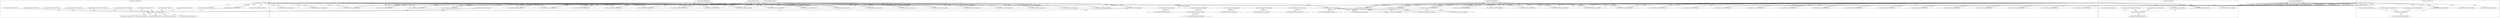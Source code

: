 digraph G {
	"10.1.80.1:40216#ServerID_OuterContainerID"->"1_fwatchdog#ServerID_667d78fb58-55kvm"[ label="GET" ];
	"10.1.80.1:40180#ServerID_OuterContainerID"->"1_fwatchdog#ServerID_0802701be25e"[ label="read" ];
	"10.1.80.1:40214#ServerID_OuterContainerID"->"1_fwatchdog#ServerID_667d78fb58-55kvm"[ label="GET" ];
	"1_fwatchdog#ServerID_667d78fb58-55kvm"->"10.1.80.1:40216#ServerID_OuterContainerID"[ label="RESPONSE" ];
	"10.1.80.1:45442#ServerID_OuterContainerID"->"1_fwatchdog#ServerID_6dcbcc88d5-j9zwp"[ label="GET" ];
	"1_fwatchdog#ServerID_667d78fb58-55kvm"->"10.1.80.1:40214#ServerID_OuterContainerID"[ label="RESPONSE" ];
	"10.1.80.1:45440#ServerID_OuterContainerID"->"1_fwatchdog#ServerID_6dcbcc88d5-j9zwp"[ label="GET" ];
	"1_fwatchdog#ServerID_6dcbcc88d5-j9zwp"->"10.1.80.1:45442#ServerID_OuterContainerID"[ label="RESPONSE" ];
	"1_fwatchdog#ServerID_6dcbcc88d5-j9zwp"->"10.1.80.1:45440#ServerID_OuterContainerID"[ label="RESPONSE" ];
	"10.1.80.1:40190#ServerID_OuterContainerID"->"1_fwatchdog#ServerID_8665dd9487-fclr8"[ label="GET" ];
	"1_fwatchdog#ServerID_8665dd9487-fclr8"->"10.1.80.1:40190#ServerID_OuterContainerID"[ label="RESPONSE" ];
	"10.1.80.1:40192#ServerID_OuterContainerID"->"1_fwatchdog#ServerID_8665dd9487-fclr8"[ label="GET" ];
	"1_fwatchdog#ServerID_8665dd9487-fclr8"->"10.1.80.1:40192#ServerID_OuterContainerID"[ label="RESPONSE" ];
	"10.1.80.1:48550#ServerID_OuterContainerID"->"1_fwatchdog#ServerID_76c96688d7-jnp5f"[ label="GET" ];
	"1_fwatchdog#ServerID_76c96688d7-jnp5f"->"10.1.80.1:48550#ServerID_OuterContainerID"[ label="RESPONSE" ];
	"10.1.80.1:48552#ServerID_OuterContainerID"->"1_fwatchdog#ServerID_76c96688d7-jnp5f"[ label="GET" ];
	"1_fwatchdog#ServerID_76c96688d7-jnp5f"->"10.1.80.1:48552#ServerID_OuterContainerID"[ label="RESPONSE" ];
	"10.1.80.1:40182#ServerID_OuterContainerID"->"1_fwatchdog#ServerID_0802701be25e"[ label="read" ];
	"10.1.80.93:37454#ServerID_OuterContainerID"->"1_fwatchdog#ServerID_6dcbcc88d5-j9zwp"[ label="POST" ];
	"1_fwatchdog#ServerID_6dcbcc88d5-j9zwp"->"gateway:8080#ServerID_OuterContainerID"[ label="POST" ];
	"1_fwatchdog#ServerID_6dcbcc88d5-j9zwp"->"10.1.80.93:8080#ServerID_OuterContainerID"[ label="POST" ];
	"10.1.80.93:33224#ServerID_OuterContainerID"->"1_fwatchdog#ServerID_8665dd9487-fclr8"[ label="POST" ];
	"1_fwatchdog#ServerID_8665dd9487-fclr8"->"10.1.80.93:33224#ServerID_OuterContainerID"[ label="RESPONSE" ];
	"10.1.80.93:8080#ServerID_OuterContainerID"->"1_fwatchdog#ServerID_6dcbcc88d5-j9zwp"[ label="RESPONSE" ];
	"gateway:8080#ServerID_OuterContainerID"->"1_fwatchdog#ServerID_6dcbcc88d5-j9zwp"[ label="RESPONSE" ];
	"10.1.80.93:40300#ServerID_OuterContainerID"->"1_fwatchdog#ServerID_76c96688d7-jnp5f"[ label="POST" ];
	"1_fwatchdog#ServerID_76c96688d7-jnp5f"->"10.1.80.93:40300#ServerID_OuterContainerID"[ label="RESPONSE" ];
	"1_fwatchdog#ServerID_6dcbcc88d5-j9zwp"->"10.1.80.93:37454#ServerID_OuterContainerID"[ label="RESPONSE" ];
	"1_fwatchdog#ServerID_0802701be25e"->"10.1.80.1:40182#ServerID_OuterContainerID"[ label="write" ];
	"10.1.80.1:40268#ServerID_OuterContainerID"->"1_fwatchdog#ServerID_667d78fb58-55kvm"[ label="GET" ];
	"10.1.80.1:40270#ServerID_OuterContainerID"->"1_fwatchdog#ServerID_667d78fb58-55kvm"[ label="GET" ];
	"1_fwatchdog#ServerID_667d78fb58-55kvm"->"10.1.80.1:40270#ServerID_OuterContainerID"[ label="RESPONSE" ];
	"1_fwatchdog#ServerID_0802701be25e"->"10.1.80.1:40180#ServerID_OuterContainerID"[ label="write" ];
	"1_fwatchdog#ServerID_667d78fb58-55kvm"->"10.1.80.1:40268#ServerID_OuterContainerID"[ label="RESPONSE" ];
	"10.1.80.1:45492#ServerID_OuterContainerID"->"1_fwatchdog#ServerID_6dcbcc88d5-j9zwp"[ label="GET" ];
	"1_fwatchdog#ServerID_6dcbcc88d5-j9zwp"->"10.1.80.1:45492#ServerID_OuterContainerID"[ label="RESPONSE" ];
	"10.1.80.1:45490#ServerID_OuterContainerID"->"1_fwatchdog#ServerID_6dcbcc88d5-j9zwp"[ label="GET" ];
	"1_fwatchdog#ServerID_6dcbcc88d5-j9zwp"->"10.1.80.1:45490#ServerID_OuterContainerID"[ label="RESPONSE" ];
	"10.1.80.1:40241#ServerID_OuterContainerID"->"1_fwatchdog#ServerID_8665dd9487-fclr8"[ label="GET" ];
	"1_fwatchdog#ServerID_8665dd9487-fclr8"->"10.1.80.1:40241#ServerID_OuterContainerID"[ label="RESPONSE" ];
	"10.1.80.1:40240#ServerID_OuterContainerID"->"1_fwatchdog#ServerID_8665dd9487-fclr8"[ label="GET" ];
	"1_fwatchdog#ServerID_8665dd9487-fclr8"->"10.1.80.1:40240#ServerID_OuterContainerID"[ label="RESPONSE" ];
	"10.1.80.1:48600#ServerID_OuterContainerID"->"1_fwatchdog#ServerID_76c96688d7-jnp5f"[ label="GET" ];
	"1_fwatchdog#ServerID_76c96688d7-jnp5f"->"10.1.80.1:48600#ServerID_OuterContainerID"[ label="RESPONSE" ];
	"10.1.80.1:48602#ServerID_OuterContainerID"->"1_fwatchdog#ServerID_76c96688d7-jnp5f"[ label="GET" ];
	"1_fwatchdog#ServerID_76c96688d7-jnp5f"->"10.1.80.1:48602#ServerID_OuterContainerID"[ label="RESPONSE" ];
	"10.1.80.1:40296#ServerID_OuterContainerID"->"1_fwatchdog#ServerID_667d78fb58-55kvm"[ label="GET" ];
	"1_fwatchdog#ServerID_667d78fb58-55kvm"->"10.1.80.1:40296#ServerID_OuterContainerID"[ label="RESPONSE" ];
	"10.1.80.1:40294#ServerID_OuterContainerID"->"1_fwatchdog#ServerID_667d78fb58-55kvm"[ label="GET" ];
	"1_fwatchdog#ServerID_667d78fb58-55kvm"->"10.1.80.1:40294#ServerID_OuterContainerID"[ label="RESPONSE" ];
	"10.1.80.1:45516#ServerID_OuterContainerID"->"1_fwatchdog#ServerID_6dcbcc88d5-j9zwp"[ label="GET" ];
	"1_fwatchdog#ServerID_6dcbcc88d5-j9zwp"->"10.1.80.1:45516#ServerID_OuterContainerID"[ label="RESPONSE" ];
	"10.1.80.1:45518#ServerID_OuterContainerID"->"1_fwatchdog#ServerID_6dcbcc88d5-j9zwp"[ label="GET" ];
	"1_fwatchdog#ServerID_6dcbcc88d5-j9zwp"->"10.1.80.1:45518#ServerID_OuterContainerID"[ label="RESPONSE" ];
	"10.1.80.1:40266#ServerID_OuterContainerID"->"1_fwatchdog#ServerID_8665dd9487-fclr8"[ label="GET" ];
	"10.1.80.1:40267#ServerID_OuterContainerID"->"1_fwatchdog#ServerID_8665dd9487-fclr8"[ label="GET" ];
	"1_fwatchdog#ServerID_8665dd9487-fclr8"->"10.1.80.1:40266#ServerID_OuterContainerID"[ label="RESPONSE" ];
	"1_fwatchdog#ServerID_8665dd9487-fclr8"->"10.1.80.1:40267#ServerID_OuterContainerID"[ label="RESPONSE" ];
	"1_fwatchdog#ServerID_76c96688d7-jnp5f"->"10.1.80.1:48626#ServerID_OuterContainerID"[ label="RESPONSE" ];
	"10.1.80.1:48626#ServerID_OuterContainerID"->"1_fwatchdog#ServerID_76c96688d7-jnp5f"[ label="GET" ];
	"10.1.80.1:48628#ServerID_OuterContainerID"->"1_fwatchdog#ServerID_76c96688d7-jnp5f"[ label="GET" ];
	"1_fwatchdog#ServerID_76c96688d7-jnp5f"->"10.1.80.1:48628#ServerID_OuterContainerID"[ label="RESPONSE" ];
	"10.1.80.1:40320#ServerID_OuterContainerID"->"1_fwatchdog#ServerID_667d78fb58-55kvm"[ label="GET" ];
	"1_fwatchdog#ServerID_667d78fb58-55kvm"->"10.1.80.1:40320#ServerID_OuterContainerID"[ label="RESPONSE" ];
	"10.1.80.1:40318#ServerID_OuterContainerID"->"1_fwatchdog#ServerID_667d78fb58-55kvm"[ label="GET" ];
	"1_fwatchdog#ServerID_667d78fb58-55kvm"->"10.1.80.1:40318#ServerID_OuterContainerID"[ label="RESPONSE" ];
	"10.1.80.1:45541#ServerID_OuterContainerID"->"1_fwatchdog#ServerID_6dcbcc88d5-j9zwp"[ label="GET" ];
	"1_fwatchdog#ServerID_6dcbcc88d5-j9zwp"->"10.1.80.1:45541#ServerID_OuterContainerID"[ label="RESPONSE" ];
	"10.1.80.1:45540#ServerID_OuterContainerID"->"1_fwatchdog#ServerID_6dcbcc88d5-j9zwp"[ label="GET" ];
	"1_fwatchdog#ServerID_6dcbcc88d5-j9zwp"->"10.1.80.1:45540#ServerID_OuterContainerID"[ label="RESPONSE" ];
	"10.1.80.1:40290#ServerID_OuterContainerID"->"1_fwatchdog#ServerID_8665dd9487-fclr8"[ label="GET" ];
	"1_fwatchdog#ServerID_8665dd9487-fclr8"->"10.1.80.1:40290#ServerID_OuterContainerID"[ label="RESPONSE" ];
	"10.1.80.1:40292#ServerID_OuterContainerID"->"1_fwatchdog#ServerID_8665dd9487-fclr8"[ label="GET" ];
	"1_fwatchdog#ServerID_8665dd9487-fclr8"->"10.1.80.1:40292#ServerID_OuterContainerID"[ label="RESPONSE" ];
	"10.1.80.1:48650#ServerID_OuterContainerID"->"1_fwatchdog#ServerID_76c96688d7-jnp5f"[ label="GET" ];
	"1_fwatchdog#ServerID_76c96688d7-jnp5f"->"10.1.80.1:48650#ServerID_OuterContainerID"[ label="RESPONSE" ];
	"10.1.80.1:48652#ServerID_OuterContainerID"->"1_fwatchdog#ServerID_76c96688d7-jnp5f"[ label="GET" ];
	"1_fwatchdog#ServerID_76c96688d7-jnp5f"->"10.1.80.1:48652#ServerID_OuterContainerID"[ label="RESPONSE" ];
	"10.1.80.1:40346#ServerID_OuterContainerID"->"1_fwatchdog#ServerID_667d78fb58-55kvm"[ label="GET" ];
	"10.1.80.1:40344#ServerID_OuterContainerID"->"1_fwatchdog#ServerID_667d78fb58-55kvm"[ label="GET" ];
	"1_fwatchdog#ServerID_667d78fb58-55kvm"->"10.1.80.1:40344#ServerID_OuterContainerID"[ label="RESPONSE" ];
	"1_fwatchdog#ServerID_667d78fb58-55kvm"->"10.1.80.1:40346#ServerID_OuterContainerID"[ label="RESPONSE" ];
	"10.1.80.1:45568#ServerID_OuterContainerID"->"1_fwatchdog#ServerID_6dcbcc88d5-j9zwp"[ label="GET" ];
	"1_fwatchdog#ServerID_6dcbcc88d5-j9zwp"->"10.1.80.1:45568#ServerID_OuterContainerID"[ label="RESPONSE" ];
	"10.1.80.1:45566#ServerID_OuterContainerID"->"1_fwatchdog#ServerID_6dcbcc88d5-j9zwp"[ label="GET" ];
	"1_fwatchdog#ServerID_6dcbcc88d5-j9zwp"->"10.1.80.1:45566#ServerID_OuterContainerID"[ label="RESPONSE" ];
	"10.1.80.1:45404#ServerID_OuterContainerID"->"1_fwatchdog#ServerID_736074b81582"[ label="read" ];
	"1_fwatchdog#ServerID_736074b81582"->"10.1.80.1:45404#ServerID_OuterContainerID"[ label="write" ];
	"10.1.80.1:45402#ServerID_OuterContainerID"->"1_fwatchdog#ServerID_736074b81582"[ label="read" ];
	"1_fwatchdog#ServerID_736074b81582"->"10.1.80.1:45402#ServerID_OuterContainerID"[ label="write" ];
	"10.1.80.1:40156#ServerID_OuterContainerID"->"1_fwatchdog#ServerID_86aa7f3fa3b0"[ label="read" ];
	"1_fwatchdog#ServerID_86aa7f3fa3b0"->"10.1.80.1:40156#ServerID_OuterContainerID"[ label="write" ];
	"10.1.80.1:40154#ServerID_OuterContainerID"->"1_fwatchdog#ServerID_86aa7f3fa3b0"[ label="read" ];
	"1_fwatchdog#ServerID_86aa7f3fa3b0"->"10.1.80.1:40154#ServerID_OuterContainerID"[ label="write" ];
	"10.1.80.1:48514#ServerID_OuterContainerID"->"1_fwatchdog#ServerID_834d81eb81b3"[ label="read" ];
	"10.1.80.1:48516#ServerID_OuterContainerID"->"1_fwatchdog#ServerID_834d81eb81b3"[ label="read" ];
	"1_fwatchdog#ServerID_834d81eb81b3"->"10.1.80.1:48516#ServerID_OuterContainerID"[ label="write" ];
	"1_fwatchdog#ServerID_834d81eb81b3"->"10.1.80.1:48514#ServerID_OuterContainerID"[ label="write" ];
	"10.1.80.1:40214#ServerID_OuterContainerID"->"1_fwatchdog#ServerID_0802701be25e"[ label="read" ];
	"10.1.80.1:40216#ServerID_OuterContainerID"->"1_fwatchdog#ServerID_0802701be25e"[ label="read" ];
	"1_fwatchdog#ServerID_0802701be25e"->"10.1.80.1:40216#ServerID_OuterContainerID"[ label="write" ];
	"10.1.80.1:45442#ServerID_OuterContainerID"->"1_fwatchdog#ServerID_736074b81582"[ label="read" ];
	"1_fwatchdog#ServerID_0802701be25e"->"10.1.80.1:40214#ServerID_OuterContainerID"[ label="write" ];
	"10.1.80.1:45440#ServerID_OuterContainerID"->"1_fwatchdog#ServerID_736074b81582"[ label="read" ];
	"1_fwatchdog#ServerID_736074b81582"->"10.1.80.1:45442#ServerID_OuterContainerID"[ label="write" ];
	"1_fwatchdog#ServerID_736074b81582"->"10.1.80.1:45440#ServerID_OuterContainerID"[ label="write" ];
	"10.1.80.1:40190#ServerID_OuterContainerID"->"1_fwatchdog#ServerID_86aa7f3fa3b0"[ label="read" ];
	"1_fwatchdog#ServerID_86aa7f3fa3b0"->"10.1.80.1:40190#ServerID_OuterContainerID"[ label="write" ];
	"10.1.80.1:40192#ServerID_OuterContainerID"->"1_fwatchdog#ServerID_86aa7f3fa3b0"[ label="read" ];
	"1_fwatchdog#ServerID_86aa7f3fa3b0"->"10.1.80.1:40192#ServerID_OuterContainerID"[ label="write" ];
	"1_fwatchdog#ServerID_736074b81582"->"pipe:[20744869]#ServerID_736074b81582"[ label="write" ];
	"10.1.80.1:48550#ServerID_OuterContainerID"->"1_fwatchdog#ServerID_834d81eb81b3"[ label="read" ];
	"10.1.80.1:48552#ServerID_OuterContainerID"->"1_fwatchdog#ServerID_834d81eb81b3"[ label="read" ];
	"1_fwatchdog#ServerID_834d81eb81b3"->"10.1.80.1:48550#ServerID_OuterContainerID"[ label="write" ];
	"1_fwatchdog#ServerID_834d81eb81b3"->"10.1.80.1:48552#ServerID_OuterContainerID"[ label="write" ];
	"10.1.80.93:37454#ServerID_OuterContainerID"->"1_fwatchdog#ServerID_736074b81582"[ label="read" ];
	"1_fwatchdog#ServerID_736074b81582"->"localhost:3000#ServerID_736074b81582"[ label="connect" ];
	"1_fwatchdog#ServerID_736074b81582"->"localhost:3000#ServerID_736074b81582"[ label="write" ];
	"localhost:3000#ServerID_736074b81582"->"10_node#ServerID_736074b81582"[ label="read" ];
	"/home/app/node_modules#ServerID_736074b81582"->"10_node#ServerID_736074b81582"[ label="read" ];
	"localhost:3000#ServerID_736074b81582"->"1_fwatchdog#ServerID_736074b81582"[ label="read" ];
	"10_node#ServerID_736074b81582"->"pipe:[20744134]#ServerID_736074b81582"[ label="write" ];
	"/etc/nsswitch.conf#ServerID_736074b81582"->"10_node#ServerID_736074b81582"[ label="read" ];
	"/etc/resolv.conf#ServerID_736074b81582"->"10_node#ServerID_736074b81582"[ label="read" ];
	"/etc/host.conf#ServerID_736074b81582"->"10_node#ServerID_736074b81582"[ label="read" ];
	"/etc/svc.conf#ServerID_736074b81582"->"10_node#ServerID_736074b81582"[ label="read" ];
	"10_node#ServerID_736074b81582"->"22_node#ServerID_736074b81582"[ label="clone" ];
	"10_node#ServerID_736074b81582"->"24_node#ServerID_736074b81582"[ label="clone" ];
	"10_node#ServerID_736074b81582"->"23_node#ServerID_736074b81582"[ label="clone" ];
	"/dev/urandom#ServerID_736074b81582"->"10_node#ServerID_736074b81582"[ label="read" ];
	"10_node#ServerID_736074b81582"->"25_node#ServerID_736074b81582"[ label="clone" ];
	"/etc/hosts#ServerID_736074b81582"->"10_node#ServerID_736074b81582"[ label="read" ];
	"10_node#ServerID_736074b81582"->"10.152.183.10:53#ServerID_OuterContainerID"[ label="sendto" ];
	"10.152.183.10:53#ServerID_OuterContainerID"->"10_node#ServerID_736074b81582"[ label="recvfrom" ];
	"1_fwatchdog#ServerID_86aa7f3fa3b0"->"pipe:[20744109]#ServerID_86aa7f3fa3b0"[ label="write" ];
	"10.1.80.93:33224#ServerID_OuterContainerID"->"1_fwatchdog#ServerID_86aa7f3fa3b0"[ label="read" ];
	"localhost:3000#ServerID_86aa7f3fa3b0"->"10_node#ServerID_86aa7f3fa3b0"[ label="read" ];
	"10_node#ServerID_736074b81582"->"gateway:8080#ServerID_OuterContainerID"[ label="connect" ];
	"1_fwatchdog#ServerID_86aa7f3fa3b0"->"localhost:3000#ServerID_86aa7f3fa3b0"[ label="connect" ];
	"1_fwatchdog#ServerID_86aa7f3fa3b0"->"localhost:3000#ServerID_86aa7f3fa3b0"[ label="write" ];
	"localhost:3000#ServerID_86aa7f3fa3b0"->"1_fwatchdog#ServerID_86aa7f3fa3b0"[ label="read" ];
	"/home/app/node_modules#ServerID_86aa7f3fa3b0"->"10_node#ServerID_86aa7f3fa3b0"[ label="read" ];
	"10_node#ServerID_86aa7f3fa3b0"->"pipe:[20745297]#ServerID_86aa7f3fa3b0"[ label="write" ];
	"/etc/localtime#ServerID_86aa7f3fa3b0"->"10_node#ServerID_86aa7f3fa3b0"[ label="read" ];
	"/usr/share/zoneinfo/#ServerID_86aa7f3fa3b0"->"10_node#ServerID_86aa7f3fa3b0"[ label="read" ];
	"1_fwatchdog#ServerID_86aa7f3fa3b0"->"pipe:[20744110]#ServerID_86aa7f3fa3b0"[ label="write" ];
	"gateway:8080#ServerID_OuterContainerID"->"10_node#ServerID_736074b81582"[ label="read" ];
	"1_fwatchdog#ServerID_86aa7f3fa3b0"->"10.1.80.93:33224#ServerID_OuterContainerID"[ label="write" ];
	"10.1.80.93:40300#ServerID_OuterContainerID"->"1_fwatchdog#ServerID_834d81eb81b3"[ label="read" ];
	"localhost:3000#ServerID_834d81eb81b3"->"1_fwatchdog#ServerID_834d81eb81b3"[ label="read" ];
	"1_fwatchdog#ServerID_834d81eb81b3"->"pipe:[20745045]#ServerID_834d81eb81b3"[ label="write" ];
	"1_fwatchdog#ServerID_834d81eb81b3"->"localhost:3000#ServerID_834d81eb81b3"[ label="connect" ];
	"1_fwatchdog#ServerID_834d81eb81b3"->"localhost:3000#ServerID_834d81eb81b3"[ label="write" ];
	"localhost:3000#ServerID_834d81eb81b3"->"13_node#ServerID_834d81eb81b3"[ label="read" ];
	"13_node#ServerID_834d81eb81b3"->"pipe:[20745337]#ServerID_834d81eb81b3"[ label="write" ];
	"/home/app/node_modules#ServerID_834d81eb81b3"->"13_node#ServerID_834d81eb81b3"[ label="read" ];
	"/usr/share/zoneinfo/#ServerID_834d81eb81b3"->"13_node#ServerID_834d81eb81b3"[ label="read" ];
	"/etc/localtime#ServerID_834d81eb81b3"->"13_node#ServerID_834d81eb81b3"[ label="read" ];
	"1_fwatchdog#ServerID_834d81eb81b3"->"pipe:[20745046]#ServerID_834d81eb81b3"[ label="write" ];
	"1_fwatchdog#ServerID_834d81eb81b3"->"10.1.80.93:40300#ServerID_OuterContainerID"[ label="write" ];
	"/etc/localtime#ServerID_736074b81582"->"10_node#ServerID_736074b81582"[ label="read" ];
	"/usr/share/zoneinfo/#ServerID_736074b81582"->"10_node#ServerID_736074b81582"[ label="read" ];
	"1_fwatchdog#ServerID_736074b81582"->"pipe:[20744870]#ServerID_736074b81582"[ label="write" ];
	"1_fwatchdog#ServerID_736074b81582"->"10.1.80.93:37454#ServerID_OuterContainerID"[ label="write" ];
	"10.1.80.1:40270#ServerID_OuterContainerID"->"1_fwatchdog#ServerID_0802701be25e"[ label="read" ];
	"10.1.80.1:40268#ServerID_OuterContainerID"->"1_fwatchdog#ServerID_0802701be25e"[ label="read" ];
	"1_fwatchdog#ServerID_0802701be25e"->"10.1.80.1:40270#ServerID_OuterContainerID"[ label="write" ];
	"1_fwatchdog#ServerID_0802701be25e"->"10.1.80.1:40268#ServerID_OuterContainerID"[ label="write" ];
	"10.1.80.1:45490#ServerID_OuterContainerID"->"1_fwatchdog#ServerID_736074b81582"[ label="read" ];
	"10.1.80.1:45492#ServerID_OuterContainerID"->"1_fwatchdog#ServerID_736074b81582"[ label="read" ];
	"1_fwatchdog#ServerID_736074b81582"->"10.1.80.1:45492#ServerID_OuterContainerID"[ label="write" ];
	"1_fwatchdog#ServerID_736074b81582"->"10.1.80.1:45490#ServerID_OuterContainerID"[ label="write" ];
	"1_fwatchdog#ServerID_86aa7f3fa3b0"->"10.1.80.1:40241#ServerID_OuterContainerID"[ label="write" ];
	"10.1.80.1:40240#ServerID_OuterContainerID"->"1_fwatchdog#ServerID_86aa7f3fa3b0"[ label="read" ];
	"10.1.80.1:40241#ServerID_OuterContainerID"->"1_fwatchdog#ServerID_86aa7f3fa3b0"[ label="read" ];
	"1_fwatchdog#ServerID_86aa7f3fa3b0"->"10.1.80.1:40240#ServerID_OuterContainerID"[ label="write" ];
	"10.1.80.1:48600#ServerID_OuterContainerID"->"1_fwatchdog#ServerID_834d81eb81b3"[ label="read" ];
	"1_fwatchdog#ServerID_834d81eb81b3"->"10.1.80.1:48600#ServerID_OuterContainerID"[ label="write" ];
	"10.1.80.1:48602#ServerID_OuterContainerID"->"1_fwatchdog#ServerID_834d81eb81b3"[ label="read" ];
	"1_fwatchdog#ServerID_834d81eb81b3"->"10.1.80.1:48602#ServerID_OuterContainerID"[ label="write" ];
	"10.1.80.1:40296#ServerID_OuterContainerID"->"1_fwatchdog#ServerID_0802701be25e"[ label="read" ];
	"10.1.80.1:40294#ServerID_OuterContainerID"->"1_fwatchdog#ServerID_0802701be25e"[ label="read" ];
	"1_fwatchdog#ServerID_0802701be25e"->"10.1.80.1:40296#ServerID_OuterContainerID"[ label="write" ];
	"1_fwatchdog#ServerID_0802701be25e"->"10.1.80.1:40294#ServerID_OuterContainerID"[ label="write" ];
	"10.1.80.1:45516#ServerID_OuterContainerID"->"1_fwatchdog#ServerID_736074b81582"[ label="read" ];
	"10.1.80.1:45518#ServerID_OuterContainerID"->"1_fwatchdog#ServerID_736074b81582"[ label="read" ];
	"1_fwatchdog#ServerID_736074b81582"->"10.1.80.1:45516#ServerID_OuterContainerID"[ label="write" ];
	"1_fwatchdog#ServerID_736074b81582"->"10.1.80.1:45518#ServerID_OuterContainerID"[ label="write" ];
	"10.1.80.1:40267#ServerID_OuterContainerID"->"1_fwatchdog#ServerID_86aa7f3fa3b0"[ label="read" ];
	"1_fwatchdog#ServerID_86aa7f3fa3b0"->"10.1.80.1:40266#ServerID_OuterContainerID"[ label="write" ];
	"10.1.80.1:40266#ServerID_OuterContainerID"->"1_fwatchdog#ServerID_86aa7f3fa3b0"[ label="read" ];
	"1_fwatchdog#ServerID_86aa7f3fa3b0"->"10.1.80.1:40267#ServerID_OuterContainerID"[ label="write" ];
	"10.1.80.1:48626#ServerID_OuterContainerID"->"1_fwatchdog#ServerID_834d81eb81b3"[ label="read" ];
	"10.1.80.1:48628#ServerID_OuterContainerID"->"1_fwatchdog#ServerID_834d81eb81b3"[ label="read" ];
	"1_fwatchdog#ServerID_834d81eb81b3"->"10.1.80.1:48626#ServerID_OuterContainerID"[ label="write" ];
	"1_fwatchdog#ServerID_834d81eb81b3"->"10.1.80.1:48628#ServerID_OuterContainerID"[ label="write" ];
	"10.1.80.1:40320#ServerID_OuterContainerID"->"1_fwatchdog#ServerID_0802701be25e"[ label="read" ];
	"10.1.80.1:40318#ServerID_OuterContainerID"->"1_fwatchdog#ServerID_0802701be25e"[ label="read" ];
	"1_fwatchdog#ServerID_0802701be25e"->"10.1.80.1:40320#ServerID_OuterContainerID"[ label="write" ];
	"1_fwatchdog#ServerID_0802701be25e"->"10.1.80.1:40318#ServerID_OuterContainerID"[ label="write" ];
	"10.1.80.1:45541#ServerID_OuterContainerID"->"1_fwatchdog#ServerID_736074b81582"[ label="read" ];
	"10.1.80.1:45540#ServerID_OuterContainerID"->"1_fwatchdog#ServerID_736074b81582"[ label="read" ];
	"1_fwatchdog#ServerID_736074b81582"->"10.1.80.1:45541#ServerID_OuterContainerID"[ label="write" ];
	"1_fwatchdog#ServerID_736074b81582"->"10.1.80.1:45540#ServerID_OuterContainerID"[ label="write" ];
	"10.1.80.1:40290#ServerID_OuterContainerID"->"1_fwatchdog#ServerID_86aa7f3fa3b0"[ label="read" ];
	"10.1.80.1:40292#ServerID_OuterContainerID"->"1_fwatchdog#ServerID_86aa7f3fa3b0"[ label="read" ];
	"1_fwatchdog#ServerID_86aa7f3fa3b0"->"10.1.80.1:40290#ServerID_OuterContainerID"[ label="write" ];
	"10.1.80.1:48652#ServerID_OuterContainerID"->"1_fwatchdog#ServerID_834d81eb81b3"[ label="read" ];
	"1_fwatchdog#ServerID_86aa7f3fa3b0"->"10.1.80.1:40292#ServerID_OuterContainerID"[ label="write" ];
	"10.1.80.1:48650#ServerID_OuterContainerID"->"1_fwatchdog#ServerID_834d81eb81b3"[ label="read" ];
	"1_fwatchdog#ServerID_834d81eb81b3"->"10.1.80.1:48650#ServerID_OuterContainerID"[ label="write" ];
	"1_fwatchdog#ServerID_834d81eb81b3"->"10.1.80.1:48652#ServerID_OuterContainerID"[ label="write" ];
	"10.1.80.1:40344#ServerID_OuterContainerID"->"1_fwatchdog#ServerID_0802701be25e"[ label="read" ];
	"1_fwatchdog#ServerID_0802701be25e"->"10.1.80.1:40344#ServerID_OuterContainerID"[ label="write" ];
	"1_fwatchdog#ServerID_0802701be25e"->"10.1.80.1:40346#ServerID_OuterContainerID"[ label="write" ];
	"10.1.80.1:40346#ServerID_OuterContainerID"->"1_fwatchdog#ServerID_0802701be25e"[ label="read" ];
	"10.1.80.1:45568#ServerID_OuterContainerID"->"1_fwatchdog#ServerID_736074b81582"[ label="read" ];
	"10.1.80.1:45566#ServerID_OuterContainerID"->"1_fwatchdog#ServerID_736074b81582"[ label="read" ];
	"1_fwatchdog#ServerID_736074b81582"->"10.1.80.1:45568#ServerID_OuterContainerID"[ label="write" ];
	"1_fwatchdog#ServerID_736074b81582"->"10.1.80.1:45566#ServerID_OuterContainerID"[ label="write" ];
	"10.1.80.1:40319#ServerID_OuterContainerID"->"1_fwatchdog#ServerID_86aa7f3fa3b0"[ label="read" ];
	"10.1.80.1:40318#ServerID_OuterContainerID"->"1_fwatchdog#ServerID_86aa7f3fa3b0"[ label="read" ];
	"1_fwatchdog#ServerID_86aa7f3fa3b0"->"10.1.80.1:40319#ServerID_OuterContainerID"[ label="write" ];
	"1_fwatchdog#ServerID_86aa7f3fa3b0"->"10.1.80.1:40318#ServerID_OuterContainerID"[ label="write" ];
	"10.1.80.109:50156#ServerID_OuterContainerID"->"10.1.80.93:8082#ServerID_OuterContainerID"[ label="GET" ];
	"10.1.80.1:45954#ServerID_OuterContainerID"->"10.1.80.104:8000#ServerID_OuterContainerID"[ label="GET" ];
	"10.1.80.104:8000#ServerID_OuterContainerID"->"10.1.80.1:45954#ServerID_OuterContainerID"[ label="RESPONSE" ];
	"10.1.80.93:8082#ServerID_OuterContainerID"->"10.1.80.109:50156#ServerID_OuterContainerID"[ label="RESPONSE" ];
	"10.1.80.1:35580#ServerID_OuterContainerID"->"10.1.80.93:8080#ServerID_OuterContainerID"[ label="GET" ];
	"10.1.80.93:8080#ServerID_OuterContainerID"->"10.1.80.1:35580#ServerID_OuterContainerID"[ label="RESPONSE" ];
	"10.1.80.1:11890#ServerID_OuterContainerID"->"10.1.80.93:8080#ServerID_OuterContainerID"[ label="POST" ];
	"10.1.80.93:8080#ServerID_OuterContainerID"->"10.0.88.125:31112#ServerID_OuterContainerID"[ label="RESPONSE" ];
	"10.1.80.93:8080#ServerID_OuterContainerID"->"10.1.80.1:11890#ServerID_OuterContainerID"[ label="RESPONSE" ];
	"10.1.80.1:35630#ServerID_OuterContainerID"->"10.1.80.93:8080#ServerID_OuterContainerID"[ label="GET" ];
	"10.1.80.93:8080#ServerID_OuterContainerID"->"10.1.80.1:35630#ServerID_OuterContainerID"[ label="RESPONSE" ];
	"10.1.80.1:59332#ServerID_OuterContainerID"->"10.1.80.92:8080#ServerID_OuterContainerID"[ label="GET" ];
	"10.1.80.92:8080#ServerID_OuterContainerID"->"10.1.80.1:59332#ServerID_OuterContainerID"[ label="RESPONSE" ];
	"10.1.80.1:35658#ServerID_OuterContainerID"->"10.1.80.93:8080#ServerID_OuterContainerID"[ label="GET" ];
	"10.1.80.93:8080#ServerID_OuterContainerID"->"10.1.80.1:35658#ServerID_OuterContainerID"[ label="RESPONSE" ];
	"10.1.80.1:38812#ServerID_OuterContainerID"->"10.1.80.109:9090#ServerID_OuterContainerID"[ label="GET" ];
	"10.1.80.109:9090#ServerID_OuterContainerID"->"10.1.80.1:38812#ServerID_OuterContainerID"[ label="RESPONSE" ];
	"10.1.80.1:38814#ServerID_OuterContainerID"->"10.1.80.109:9090#ServerID_OuterContainerID"[ label="GET" ];
	"10.1.80.109:9090#ServerID_OuterContainerID"->"10.1.80.1:38814#ServerID_OuterContainerID"[ label="RESPONSE" ];
	"10.1.80.1:38302#ServerID_OuterContainerID"->"10.1.80.111:9093#ServerID_OuterContainerID"[ label="GET" ];
	"10.1.80.111:9093#ServerID_OuterContainerID"->"10.1.80.1:38302#ServerID_OuterContainerID"[ label="RESPONSE" ];
	subgraph "clusterServerID_0802701be25e" {
	label="clusterServerID_0802701be25e";
	"1_fwatchdog#ServerID_0802701be25e" [ shape=box ];

}
;
	subgraph "clusterServerID_667d78fb58-55kvm" {
	label="clusterServerID_667d78fb58-55kvm";
	"1_fwatchdog#ServerID_667d78fb58-55kvm" [ shape=box ];

}
;
	subgraph "clusterServerID_6dcbcc88d5-j9zwp" {
	label="clusterServerID_6dcbcc88d5-j9zwp";
	"1_fwatchdog#ServerID_6dcbcc88d5-j9zwp" [ shape=box ];

}
;
	subgraph "clusterServerID_736074b81582" {
	label="clusterServerID_736074b81582";
	"/dev/urandom#ServerID_736074b81582" [ shape=ellipse ];
	"/etc/host.conf#ServerID_736074b81582" [ shape=ellipse ];
	"/etc/hosts#ServerID_736074b81582" [ shape=ellipse ];
	"/etc/localtime#ServerID_736074b81582" [ shape=ellipse ];
	"/etc/nsswitch.conf#ServerID_736074b81582" [ shape=ellipse ];
	"/etc/resolv.conf#ServerID_736074b81582" [ shape=ellipse ];
	"/etc/svc.conf#ServerID_736074b81582" [ shape=ellipse ];
	"/home/app/node_modules#ServerID_736074b81582" [ shape=ellipse ];
	"/usr/share/zoneinfo/#ServerID_736074b81582" [ shape=ellipse ];
	"10_node#ServerID_736074b81582" [ shape=box ];
	"1_fwatchdog#ServerID_736074b81582" [ shape=box ];
	"22_node#ServerID_736074b81582" [ shape=box ];
	"23_node#ServerID_736074b81582" [ shape=box ];
	"24_node#ServerID_736074b81582" [ shape=box ];
	"25_node#ServerID_736074b81582" [ shape=box ];
	"localhost:3000#ServerID_736074b81582" [ shape=diamond ];
	"pipe:[20744134]#ServerID_736074b81582" [ shape=ellipse ];
	"pipe:[20744869]#ServerID_736074b81582" [ shape=ellipse ];
	"pipe:[20744870]#ServerID_736074b81582" [ shape=ellipse ];

}
;
	subgraph "clusterServerID_76c96688d7-jnp5f" {
	label="clusterServerID_76c96688d7-jnp5f";
	"1_fwatchdog#ServerID_76c96688d7-jnp5f" [ shape=box ];

}
;
	subgraph "clusterServerID_834d81eb81b3" {
	label="clusterServerID_834d81eb81b3";
	"/etc/localtime#ServerID_834d81eb81b3" [ shape=ellipse ];
	"/home/app/node_modules#ServerID_834d81eb81b3" [ shape=ellipse ];
	"/usr/share/zoneinfo/#ServerID_834d81eb81b3" [ shape=ellipse ];
	"13_node#ServerID_834d81eb81b3" [ shape=box ];
	"1_fwatchdog#ServerID_834d81eb81b3" [ shape=box ];
	"localhost:3000#ServerID_834d81eb81b3" [ shape=diamond ];
	"pipe:[20745045]#ServerID_834d81eb81b3" [ shape=ellipse ];
	"pipe:[20745046]#ServerID_834d81eb81b3" [ shape=ellipse ];
	"pipe:[20745337]#ServerID_834d81eb81b3" [ shape=ellipse ];

}
;
	subgraph "clusterServerID_8665dd9487-fclr8" {
	label="clusterServerID_8665dd9487-fclr8";
	"1_fwatchdog#ServerID_8665dd9487-fclr8" [ shape=box ];

}
;
	subgraph "clusterServerID_86aa7f3fa3b0" {
	label="clusterServerID_86aa7f3fa3b0";
	"/etc/localtime#ServerID_86aa7f3fa3b0" [ shape=ellipse ];
	"/home/app/node_modules#ServerID_86aa7f3fa3b0" [ shape=ellipse ];
	"/usr/share/zoneinfo/#ServerID_86aa7f3fa3b0" [ shape=ellipse ];
	"10_node#ServerID_86aa7f3fa3b0" [ shape=box ];
	"1_fwatchdog#ServerID_86aa7f3fa3b0" [ shape=box ];
	"localhost:3000#ServerID_86aa7f3fa3b0" [ shape=diamond ];
	"pipe:[20744109]#ServerID_86aa7f3fa3b0" [ shape=ellipse ];
	"pipe:[20744110]#ServerID_86aa7f3fa3b0" [ shape=ellipse ];
	"pipe:[20745297]#ServerID_86aa7f3fa3b0" [ shape=ellipse ];

}
;
	subgraph "clusterServerID_OuterContainerID" {
	label="clusterServerID_OuterContainerID";
	"10.0.88.125:31112#ServerID_OuterContainerID" [ shape=diamond ];
	"10.1.80.104:8000#ServerID_OuterContainerID" [ shape=diamond ];
	"10.1.80.109:50156#ServerID_OuterContainerID" [ shape=diamond ];
	"10.1.80.109:9090#ServerID_OuterContainerID" [ shape=diamond ];
	"10.1.80.111:9093#ServerID_OuterContainerID" [ shape=diamond ];
	"10.1.80.1:11890#ServerID_OuterContainerID" [ shape=diamond ];
	"10.1.80.1:35580#ServerID_OuterContainerID" [ shape=diamond ];
	"10.1.80.1:35630#ServerID_OuterContainerID" [ shape=diamond ];
	"10.1.80.1:35658#ServerID_OuterContainerID" [ shape=diamond ];
	"10.1.80.1:38302#ServerID_OuterContainerID" [ shape=diamond ];
	"10.1.80.1:38812#ServerID_OuterContainerID" [ shape=diamond ];
	"10.1.80.1:38814#ServerID_OuterContainerID" [ shape=diamond ];
	"10.1.80.1:40154#ServerID_OuterContainerID" [ shape=diamond ];
	"10.1.80.1:40156#ServerID_OuterContainerID" [ shape=diamond ];
	"10.1.80.1:40180#ServerID_OuterContainerID" [ shape=diamond ];
	"10.1.80.1:40182#ServerID_OuterContainerID" [ shape=diamond ];
	"10.1.80.1:40190#ServerID_OuterContainerID" [ shape=diamond ];
	"10.1.80.1:40192#ServerID_OuterContainerID" [ shape=diamond ];
	"10.1.80.1:40214#ServerID_OuterContainerID" [ shape=diamond ];
	"10.1.80.1:40216#ServerID_OuterContainerID" [ shape=diamond ];
	"10.1.80.1:40240#ServerID_OuterContainerID" [ shape=diamond ];
	"10.1.80.1:40241#ServerID_OuterContainerID" [ shape=diamond ];
	"10.1.80.1:40266#ServerID_OuterContainerID" [ shape=diamond ];
	"10.1.80.1:40267#ServerID_OuterContainerID" [ shape=diamond ];
	"10.1.80.1:40268#ServerID_OuterContainerID" [ shape=diamond ];
	"10.1.80.1:40270#ServerID_OuterContainerID" [ shape=diamond ];
	"10.1.80.1:40290#ServerID_OuterContainerID" [ shape=diamond ];
	"10.1.80.1:40292#ServerID_OuterContainerID" [ shape=diamond ];
	"10.1.80.1:40294#ServerID_OuterContainerID" [ shape=diamond ];
	"10.1.80.1:40296#ServerID_OuterContainerID" [ shape=diamond ];
	"10.1.80.1:40318#ServerID_OuterContainerID" [ shape=diamond ];
	"10.1.80.1:40319#ServerID_OuterContainerID" [ shape=diamond ];
	"10.1.80.1:40320#ServerID_OuterContainerID" [ shape=diamond ];
	"10.1.80.1:40344#ServerID_OuterContainerID" [ shape=diamond ];
	"10.1.80.1:40346#ServerID_OuterContainerID" [ shape=diamond ];
	"10.1.80.1:45402#ServerID_OuterContainerID" [ shape=diamond ];
	"10.1.80.1:45404#ServerID_OuterContainerID" [ shape=diamond ];
	"10.1.80.1:45440#ServerID_OuterContainerID" [ shape=diamond ];
	"10.1.80.1:45442#ServerID_OuterContainerID" [ shape=diamond ];
	"10.1.80.1:45490#ServerID_OuterContainerID" [ shape=diamond ];
	"10.1.80.1:45492#ServerID_OuterContainerID" [ shape=diamond ];
	"10.1.80.1:45516#ServerID_OuterContainerID" [ shape=diamond ];
	"10.1.80.1:45518#ServerID_OuterContainerID" [ shape=diamond ];
	"10.1.80.1:45540#ServerID_OuterContainerID" [ shape=diamond ];
	"10.1.80.1:45541#ServerID_OuterContainerID" [ shape=diamond ];
	"10.1.80.1:45566#ServerID_OuterContainerID" [ shape=diamond ];
	"10.1.80.1:45568#ServerID_OuterContainerID" [ shape=diamond ];
	"10.1.80.1:45954#ServerID_OuterContainerID" [ shape=diamond ];
	"10.1.80.1:48514#ServerID_OuterContainerID" [ shape=diamond ];
	"10.1.80.1:48516#ServerID_OuterContainerID" [ shape=diamond ];
	"10.1.80.1:48550#ServerID_OuterContainerID" [ shape=diamond ];
	"10.1.80.1:48552#ServerID_OuterContainerID" [ shape=diamond ];
	"10.1.80.1:48600#ServerID_OuterContainerID" [ shape=diamond ];
	"10.1.80.1:48602#ServerID_OuterContainerID" [ shape=diamond ];
	"10.1.80.1:48626#ServerID_OuterContainerID" [ shape=diamond ];
	"10.1.80.1:48628#ServerID_OuterContainerID" [ shape=diamond ];
	"10.1.80.1:48650#ServerID_OuterContainerID" [ shape=diamond ];
	"10.1.80.1:48652#ServerID_OuterContainerID" [ shape=diamond ];
	"10.1.80.1:59332#ServerID_OuterContainerID" [ shape=diamond ];
	"10.1.80.92:8080#ServerID_OuterContainerID" [ shape=diamond ];
	"10.1.80.93:33224#ServerID_OuterContainerID" [ shape=diamond ];
	"10.1.80.93:37454#ServerID_OuterContainerID" [ shape=diamond ];
	"10.1.80.93:40300#ServerID_OuterContainerID" [ shape=diamond ];
	"10.1.80.93:8080#ServerID_OuterContainerID" [ shape=diamond ];
	"10.1.80.93:8082#ServerID_OuterContainerID" [ shape=diamond ];
	"10.152.183.10:53#ServerID_OuterContainerID" [ shape=diamond ];
	"gateway:8080#ServerID_OuterContainerID" [ shape=diamond ];

}
;

}
